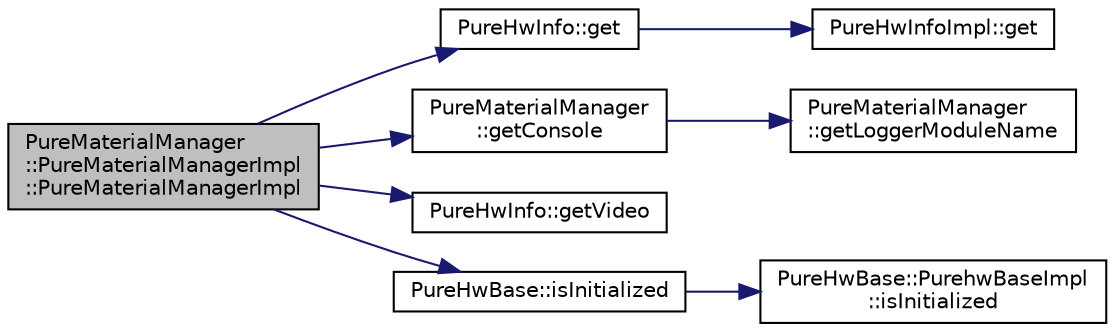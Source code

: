 digraph "PureMaterialManager::PureMaterialManagerImpl::PureMaterialManagerImpl"
{
 // LATEX_PDF_SIZE
  edge [fontname="Helvetica",fontsize="10",labelfontname="Helvetica",labelfontsize="10"];
  node [fontname="Helvetica",fontsize="10",shape=record];
  rankdir="LR";
  Node1 [label="PureMaterialManager\l::PureMaterialManagerImpl\l::PureMaterialManagerImpl",height=0.2,width=0.4,color="black", fillcolor="grey75", style="filled", fontcolor="black",tooltip=" "];
  Node1 -> Node2 [color="midnightblue",fontsize="10",style="solid",fontname="Helvetica"];
  Node2 [label="PureHwInfo::get",height=0.2,width=0.4,color="black", fillcolor="white", style="filled",URL="$class_pure_hw_info.html#a5d801d548489e9f6c9a3485b8979af3f",tooltip="Gets the singleton instance."];
  Node2 -> Node3 [color="midnightblue",fontsize="10",style="solid",fontname="Helvetica"];
  Node3 [label="PureHwInfoImpl::get",height=0.2,width=0.4,color="black", fillcolor="white", style="filled",URL="$class_pure_hw_info_impl.html#a54faedd6ce3a5750139d457f4a8a22f2",tooltip="Gets the singleton instance."];
  Node1 -> Node4 [color="midnightblue",fontsize="10",style="solid",fontname="Helvetica"];
  Node4 [label="PureMaterialManager\l::getConsole",height=0.2,width=0.4,color="black", fillcolor="white", style="filled",URL="$class_pure_material_manager.html#ab868c432979889479466704cf2a71848",tooltip="Returns access to console preset with logger module name as this class."];
  Node4 -> Node5 [color="midnightblue",fontsize="10",style="solid",fontname="Helvetica"];
  Node5 [label="PureMaterialManager\l::getLoggerModuleName",height=0.2,width=0.4,color="black", fillcolor="white", style="filled",URL="$class_pure_material_manager.html#ac8b77a8b8e68b438773d6e7db2ba670a",tooltip="Returns the logger module name of this class."];
  Node1 -> Node6 [color="midnightblue",fontsize="10",style="solid",fontname="Helvetica"];
  Node6 [label="PureHwInfo::getVideo",height=0.2,width=0.4,color="black", fillcolor="white", style="filled",URL="$class_pure_hw_info.html#ae5af3af096158489b5c4e4354c64a336",tooltip="Gives access to PureHwVideo instance."];
  Node1 -> Node7 [color="midnightblue",fontsize="10",style="solid",fontname="Helvetica"];
  Node7 [label="PureHwBase::isInitialized",height=0.2,width=0.4,color="black", fillcolor="white", style="filled",URL="$class_pure_hw_base.html#a9b43b708c80cc54e9b14328f7ec8f783",tooltip="Returns whether the instance is successfully initialized."];
  Node7 -> Node8 [color="midnightblue",fontsize="10",style="solid",fontname="Helvetica"];
  Node8 [label="PureHwBase::PurehwBaseImpl\l::isInitialized",height=0.2,width=0.4,color="black", fillcolor="white", style="filled",URL="$class_pure_hw_base_1_1_purehw_base_impl.html#a4bc9a5eb138fb0708fbaaa8b09ffc52a",tooltip="Returns whether the instance is successfully initialized."];
}
